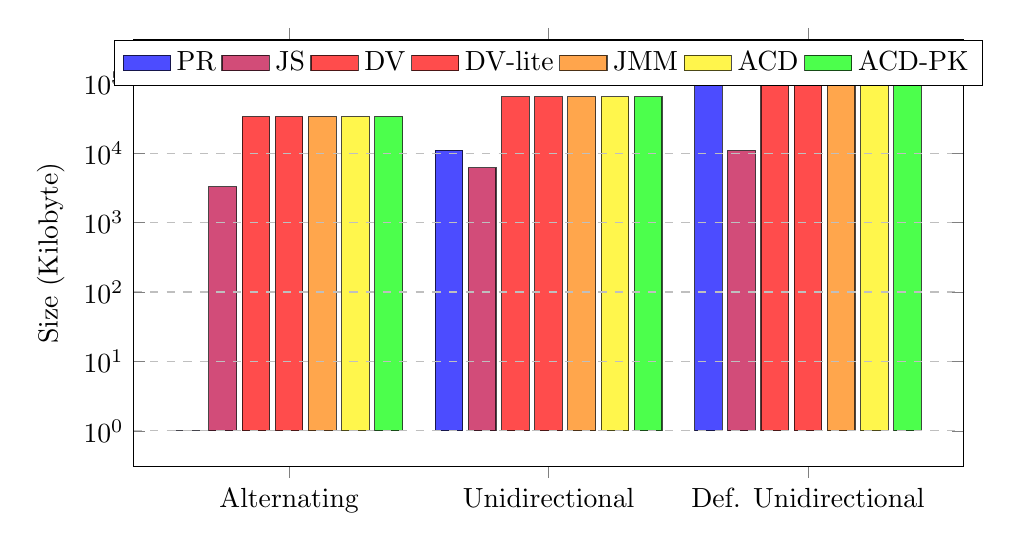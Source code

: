 \begin{tikzpicture}[scale=1]
  \begin{axis} [
    ybar, axis on top,
    ymode=log,
    legend pos=north west,
    ylabel={Size (Kilobyte)},
    symbolic x coords={Alternating,Unidirectional,Def. Unidirectional},
    xtick=data,
    nodes near coords={},
    grid style=dashed,
    ymajorgrids=true,
    yminorticks=false,
    xminorticks=false,
    legend style={at={(0.5,1)},
    anchor=north,legend columns=-1},
    %xticklabel style = {rotate=75},
    height=7cm,
    width=\textwidth,
    enlarge x limits=0.3,
  ]

   y=-0.5cm,      \addplot [
      fill=blue,
      opacity=0.7,
      area legend,
    ] coordinates {
        (Alternating,1) +- (0,592.259)
        (Unidirectional,11000) +- (0,1429.674)
        (Def. Unidirectional,131962.166) +- (0,911.453)
    };

    
    \addplot [
      fill=purple,
      opacity=0.7,
      area legend,
    ] coordinates {
        (Alternating,3260.4) +- (0,47.432)
        (Unidirectional,6148.4) +- (0,112.415)
        (Def. Unidirectional,10852.9) +- (0,43.196)
    };
    
    \addplot [
      fill=red,
      opacity=0.7,
      area legend,
    ] coordinates {
        (Alternating,33459.411) +- (0,592.259)
        (Unidirectional,64690.703) +- (0,1429.674)
        (Def. Unidirectional,131962.166) +- (0,911.453)
    };

   \addplot [
      fill=red,
      opacity=0.7,
      area legend,
    ] coordinates {
        (Alternating,33459.411) +- (0,592.259)
        (Unidirectional,64690.703) +- (0,1429.674)
        (Def. Unidirectional,131962.166) +- (0,911.453)
    };

       \addplot [
      fill=orange,
      opacity=0.7,
      area legend,
    ] coordinates {
        (Alternating,33459.411) +- (0,592.259)
        (Unidirectional,64690.703) +- (0,1429.674)
        (Def. Unidirectional,131962.166) +- (0,911.453)
    };

       \addplot [
      fill=yellow,
      opacity=0.7,
      area legend,
    ] coordinates {
        (Alternating,33459.411) +- (0,592.259)
        (Unidirectional,64690.703) +- (0,1429.674)
        (Def. Unidirectional,131962.166) +- (0,911.453)
    };

     \addplot [
      fill=green,
      opacity=0.7,
      area legend,
    ] coordinates {
        (Alternating,33459.411) +- (0,592.259)
        (Unidirectional,64690.703) +- (0,1429.674)
        (Def. Unidirectional,131962.166) +- (0,911.453)
    };

    \legend{PR, JS, DV, DV-lite, JMM, ACD, ACD-PK}
  \end{axis}
\end{tikzpicture}